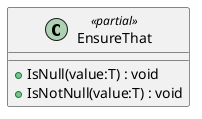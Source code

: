 @startuml
class EnsureThat <<partial>> {
    + IsNull(value:T) : void
    + IsNotNull(value:T) : void
}
@enduml

